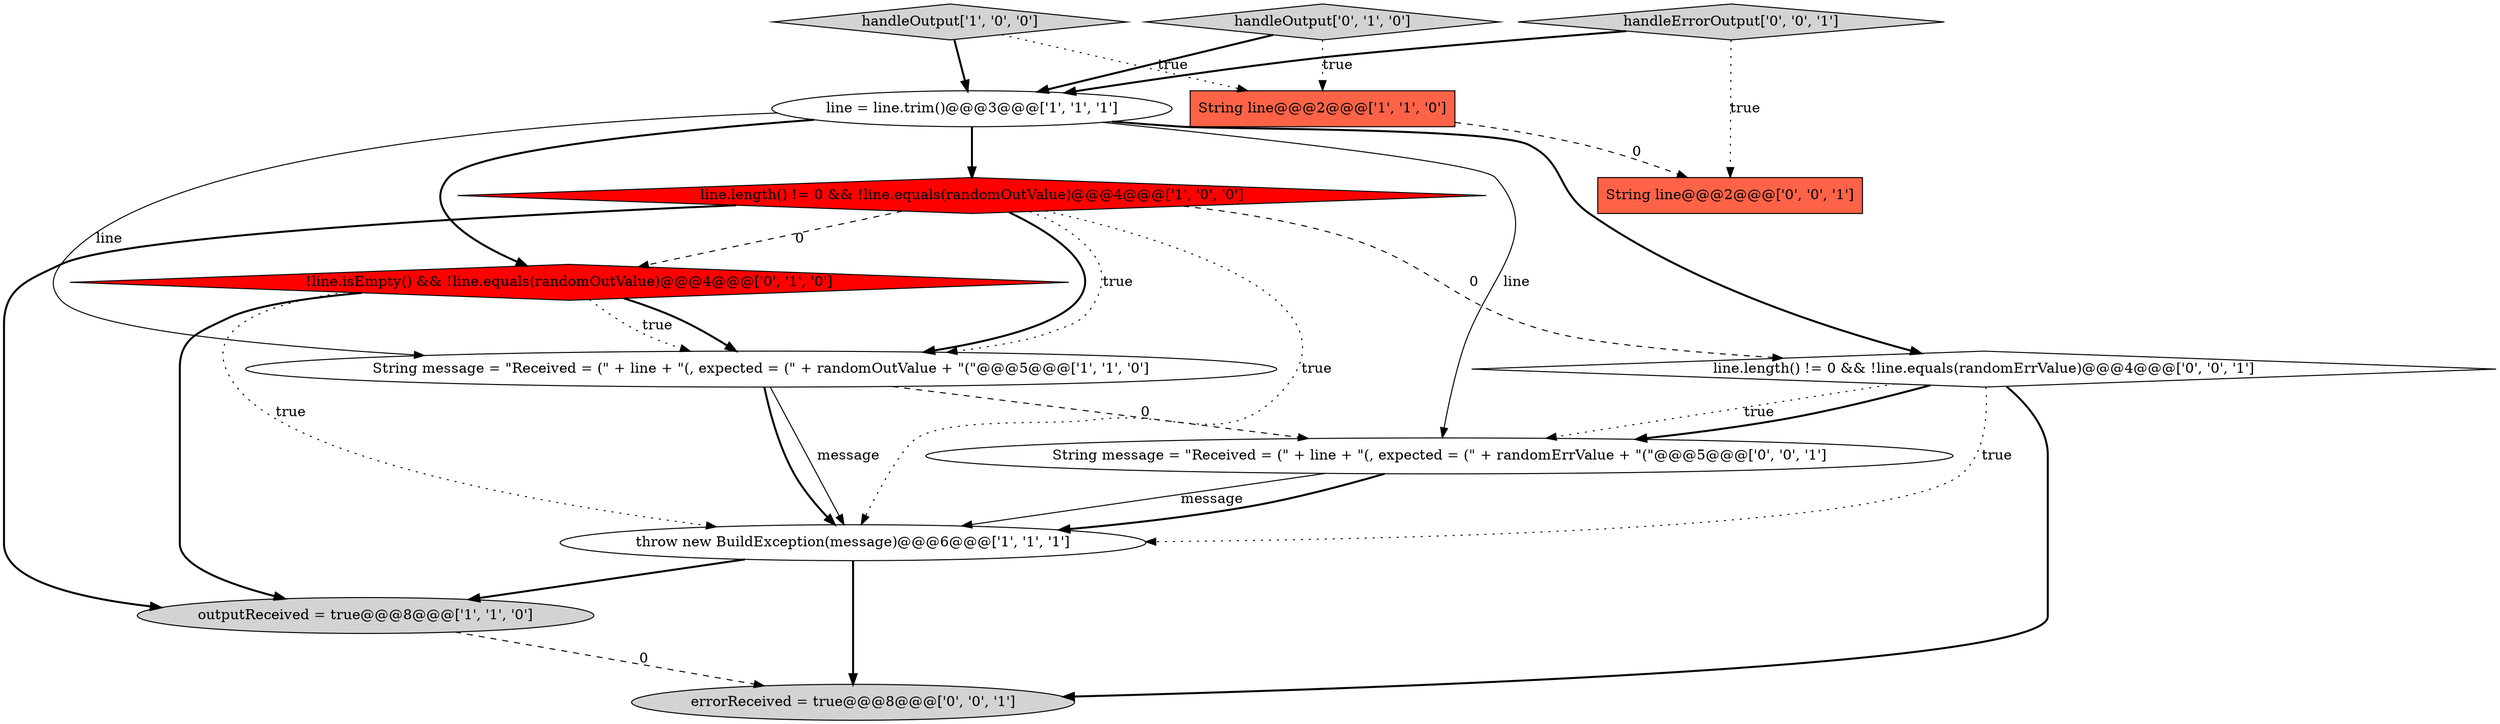 digraph {
3 [style = filled, label = "handleOutput['1', '0', '0']", fillcolor = lightgray, shape = diamond image = "AAA0AAABBB1BBB"];
8 [style = filled, label = "!line.isEmpty() && !line.equals(randomOutValue)@@@4@@@['0', '1', '0']", fillcolor = red, shape = diamond image = "AAA1AAABBB2BBB"];
10 [style = filled, label = "line.length() != 0 && !line.equals(randomErrValue)@@@4@@@['0', '0', '1']", fillcolor = white, shape = diamond image = "AAA0AAABBB3BBB"];
4 [style = filled, label = "line = line.trim()@@@3@@@['1', '1', '1']", fillcolor = white, shape = ellipse image = "AAA0AAABBB1BBB"];
9 [style = filled, label = "errorReceived = true@@@8@@@['0', '0', '1']", fillcolor = lightgray, shape = ellipse image = "AAA0AAABBB3BBB"];
11 [style = filled, label = "String message = \"Received = (\" + line + \"(, expected = (\" + randomErrValue + \"(\"@@@5@@@['0', '0', '1']", fillcolor = white, shape = ellipse image = "AAA0AAABBB3BBB"];
0 [style = filled, label = "throw new BuildException(message)@@@6@@@['1', '1', '1']", fillcolor = white, shape = ellipse image = "AAA0AAABBB1BBB"];
12 [style = filled, label = "handleErrorOutput['0', '0', '1']", fillcolor = lightgray, shape = diamond image = "AAA0AAABBB3BBB"];
2 [style = filled, label = "line.length() != 0 && !line.equals(randomOutValue)@@@4@@@['1', '0', '0']", fillcolor = red, shape = diamond image = "AAA1AAABBB1BBB"];
5 [style = filled, label = "String line@@@2@@@['1', '1', '0']", fillcolor = tomato, shape = box image = "AAA0AAABBB1BBB"];
13 [style = filled, label = "String line@@@2@@@['0', '0', '1']", fillcolor = tomato, shape = box image = "AAA0AAABBB3BBB"];
6 [style = filled, label = "String message = \"Received = (\" + line + \"(, expected = (\" + randomOutValue + \"(\"@@@5@@@['1', '1', '0']", fillcolor = white, shape = ellipse image = "AAA0AAABBB1BBB"];
1 [style = filled, label = "outputReceived = true@@@8@@@['1', '1', '0']", fillcolor = lightgray, shape = ellipse image = "AAA0AAABBB1BBB"];
7 [style = filled, label = "handleOutput['0', '1', '0']", fillcolor = lightgray, shape = diamond image = "AAA0AAABBB2BBB"];
5->13 [style = dashed, label="0"];
4->10 [style = bold, label=""];
0->9 [style = bold, label=""];
2->0 [style = dotted, label="true"];
2->6 [style = bold, label=""];
2->1 [style = bold, label=""];
6->11 [style = dashed, label="0"];
1->9 [style = dashed, label="0"];
6->0 [style = solid, label="message"];
8->6 [style = bold, label=""];
6->0 [style = bold, label=""];
4->2 [style = bold, label=""];
7->4 [style = bold, label=""];
11->0 [style = solid, label="message"];
2->8 [style = dashed, label="0"];
3->4 [style = bold, label=""];
2->10 [style = dashed, label="0"];
7->5 [style = dotted, label="true"];
8->1 [style = bold, label=""];
11->0 [style = bold, label=""];
3->5 [style = dotted, label="true"];
12->13 [style = dotted, label="true"];
8->6 [style = dotted, label="true"];
12->4 [style = bold, label=""];
10->11 [style = dotted, label="true"];
2->6 [style = dotted, label="true"];
0->1 [style = bold, label=""];
4->11 [style = solid, label="line"];
4->6 [style = solid, label="line"];
4->8 [style = bold, label=""];
10->0 [style = dotted, label="true"];
8->0 [style = dotted, label="true"];
10->9 [style = bold, label=""];
10->11 [style = bold, label=""];
}

